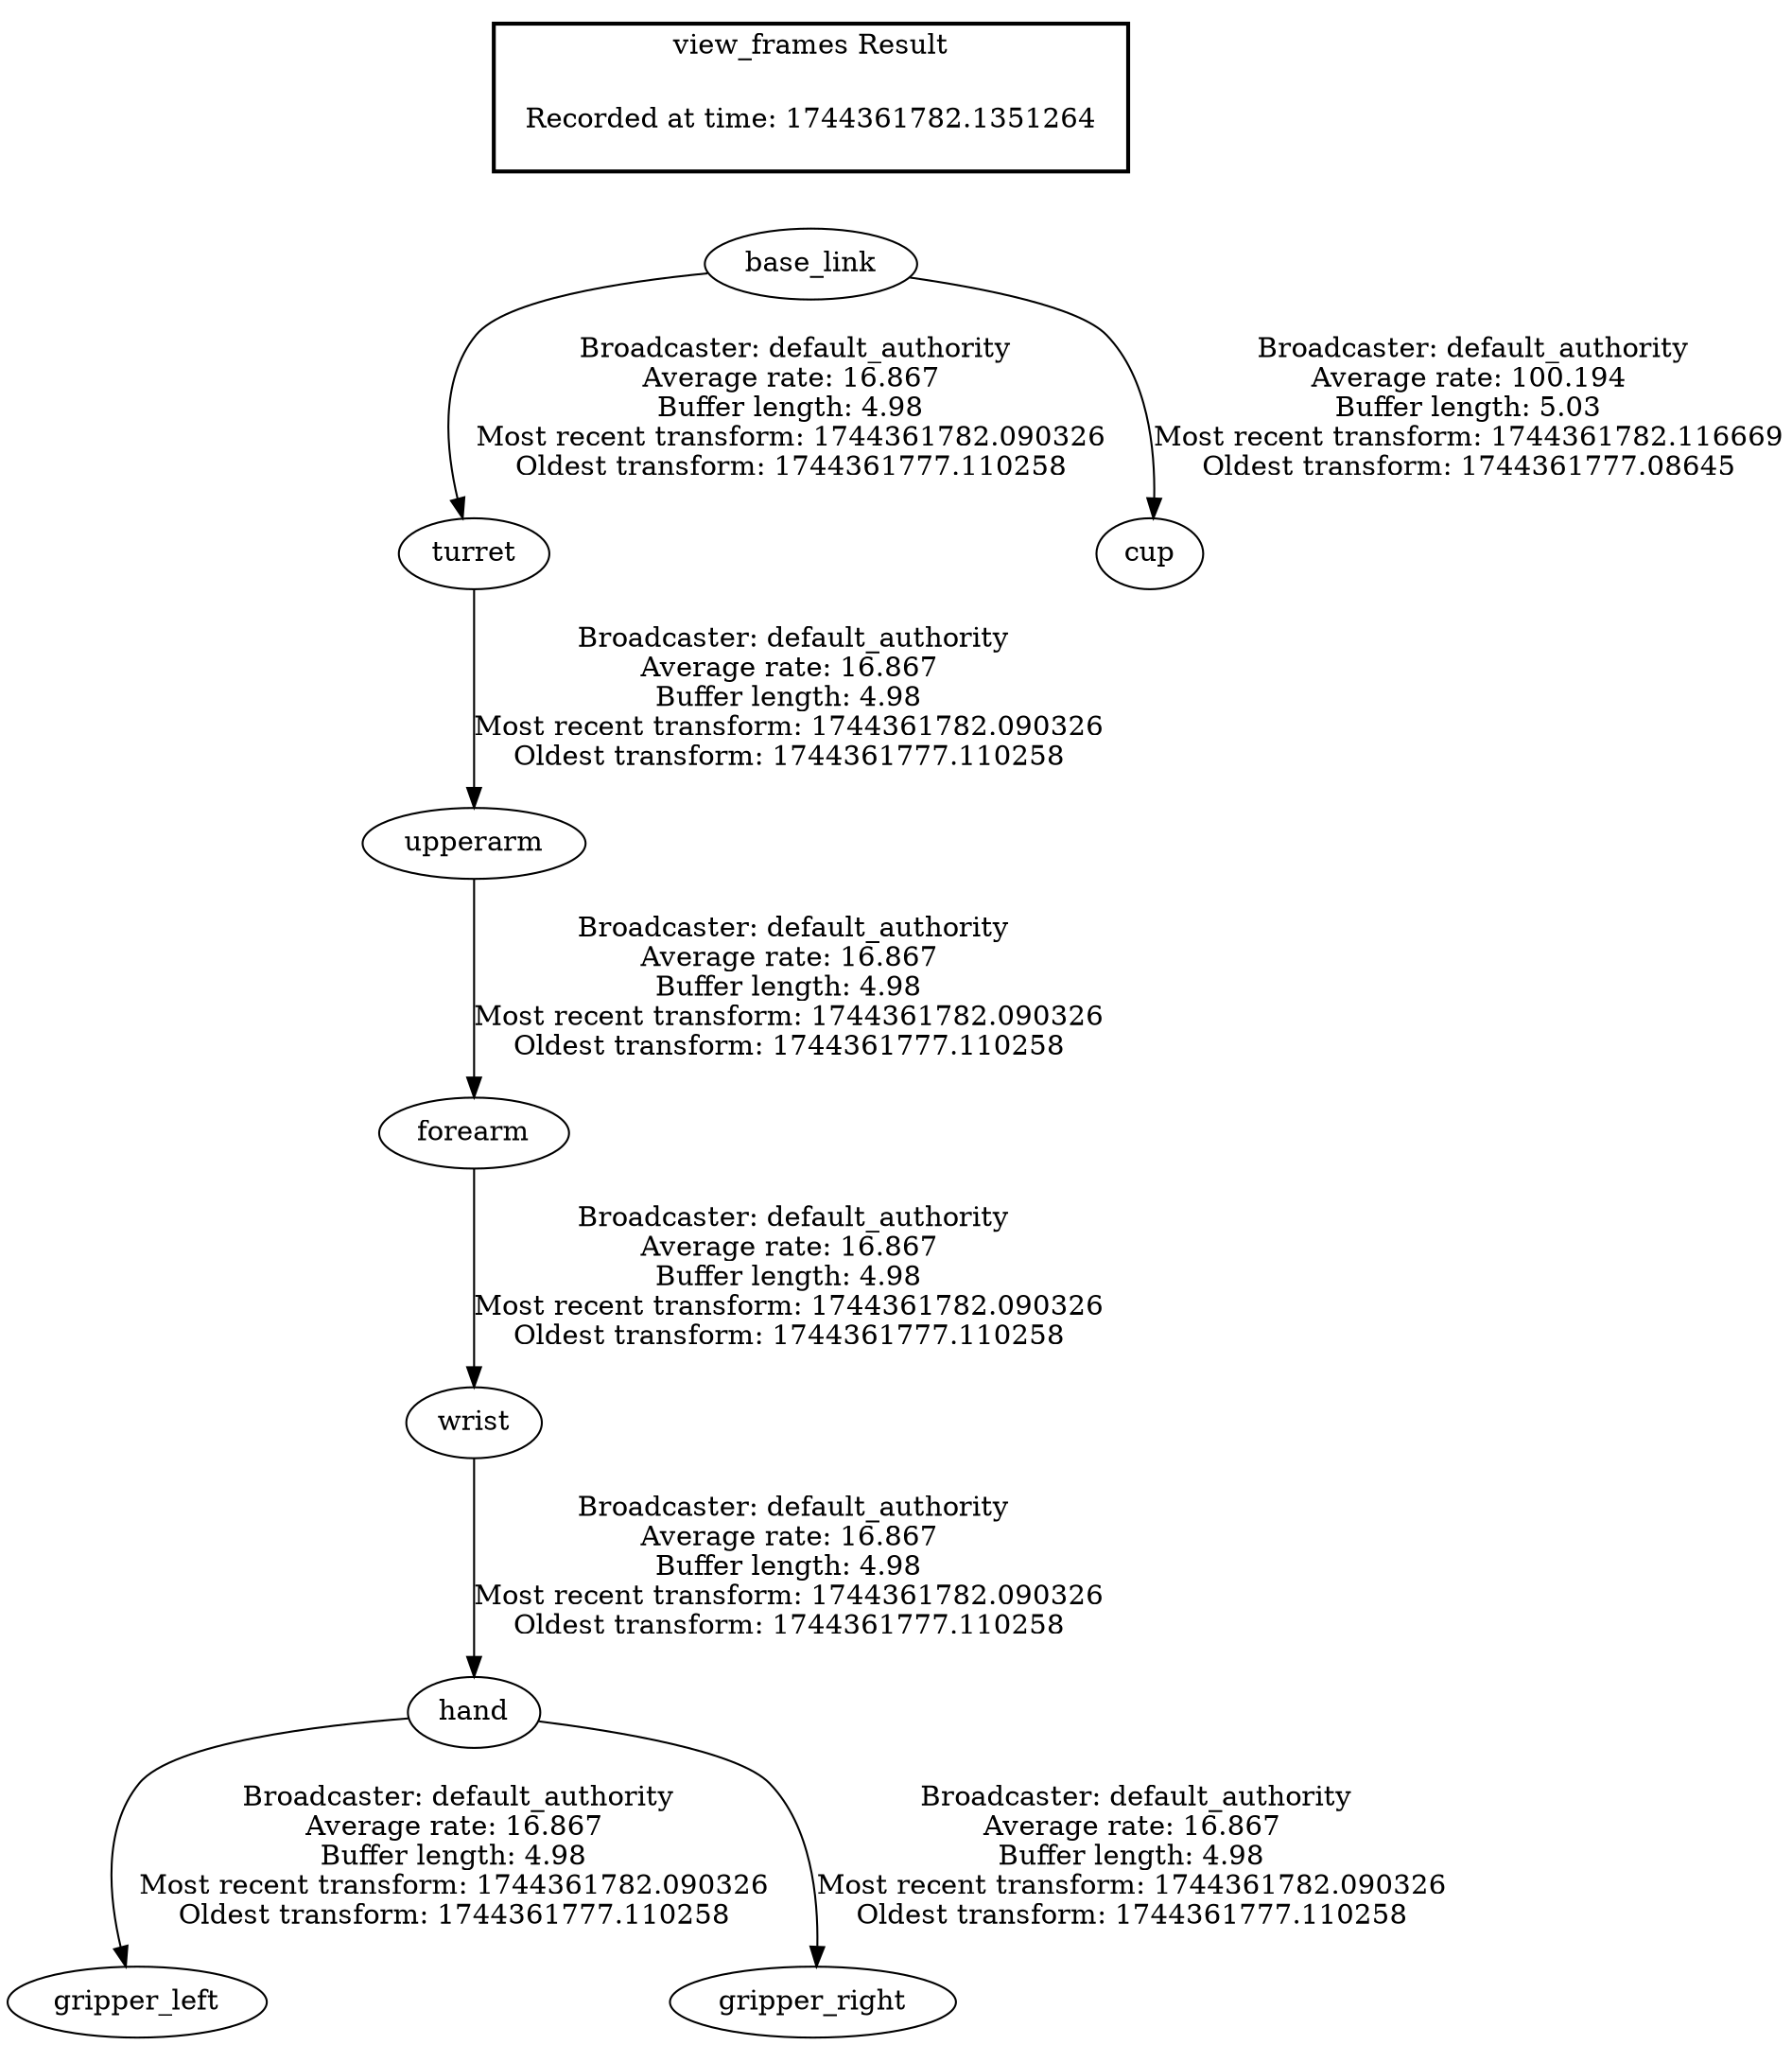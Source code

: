 digraph G {
"base_link" -> "turret"[label=" Broadcaster: default_authority\nAverage rate: 16.867\nBuffer length: 4.98\nMost recent transform: 1744361782.090326\nOldest transform: 1744361777.110258\n"];
"forearm" -> "wrist"[label=" Broadcaster: default_authority\nAverage rate: 16.867\nBuffer length: 4.98\nMost recent transform: 1744361782.090326\nOldest transform: 1744361777.110258\n"];
"upperarm" -> "forearm"[label=" Broadcaster: default_authority\nAverage rate: 16.867\nBuffer length: 4.98\nMost recent transform: 1744361782.090326\nOldest transform: 1744361777.110258\n"];
"hand" -> "gripper_left"[label=" Broadcaster: default_authority\nAverage rate: 16.867\nBuffer length: 4.98\nMost recent transform: 1744361782.090326\nOldest transform: 1744361777.110258\n"];
"wrist" -> "hand"[label=" Broadcaster: default_authority\nAverage rate: 16.867\nBuffer length: 4.98\nMost recent transform: 1744361782.090326\nOldest transform: 1744361777.110258\n"];
"hand" -> "gripper_right"[label=" Broadcaster: default_authority\nAverage rate: 16.867\nBuffer length: 4.98\nMost recent transform: 1744361782.090326\nOldest transform: 1744361777.110258\n"];
"turret" -> "upperarm"[label=" Broadcaster: default_authority\nAverage rate: 16.867\nBuffer length: 4.98\nMost recent transform: 1744361782.090326\nOldest transform: 1744361777.110258\n"];
"base_link" -> "cup"[label=" Broadcaster: default_authority\nAverage rate: 100.194\nBuffer length: 5.03\nMost recent transform: 1744361782.116669\nOldest transform: 1744361777.08645\n"];
edge [style=invis];
 subgraph cluster_legend { style=bold; color=black; label ="view_frames Result";
"Recorded at time: 1744361782.1351264"[ shape=plaintext ] ;
}->"base_link";
}